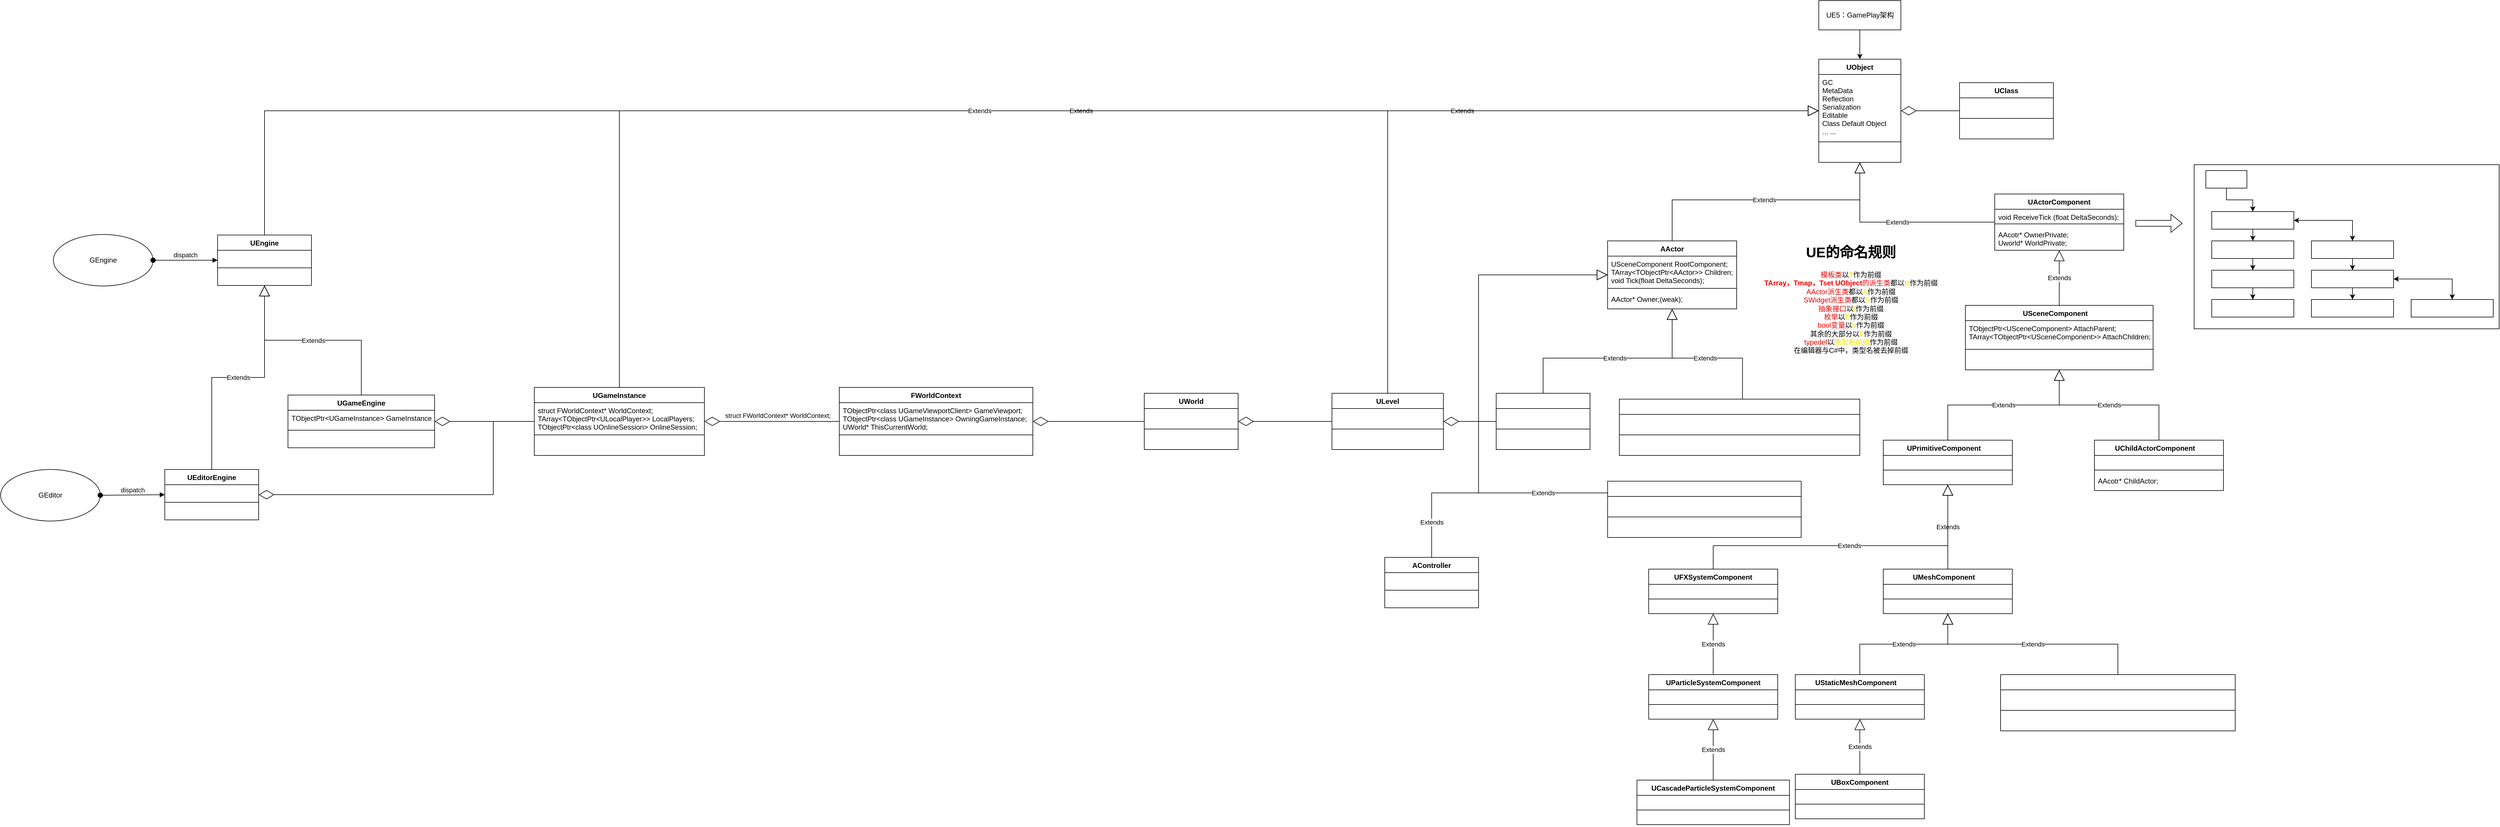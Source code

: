 <mxfile version="20.2.5" type="github">
  <diagram id="C5RBs43oDa-KdzZeNtuy" name="Page-1">
    <mxGraphModel dx="4323" dy="1216" grid="1" gridSize="10" guides="0" tooltips="1" connect="1" arrows="1" fold="1" page="1" pageScale="1" pageWidth="827" pageHeight="1169" math="0" shadow="0">
      <root>
        <mxCell id="WIyWlLk6GJQsqaUBKTNV-0" />
        <mxCell id="WIyWlLk6GJQsqaUBKTNV-1" parent="WIyWlLk6GJQsqaUBKTNV-0" />
        <mxCell id="JBzvTZdr12KHgHO6GsRZ-7" style="edgeStyle=orthogonalEdgeStyle;rounded=0;orthogonalLoop=1;jettySize=auto;html=1;entryX=0.5;entryY=0;entryDx=0;entryDy=0;" parent="WIyWlLk6GJQsqaUBKTNV-1" source="JBzvTZdr12KHgHO6GsRZ-0" target="JBzvTZdr12KHgHO6GsRZ-3" edge="1">
          <mxGeometry relative="1" as="geometry" />
        </mxCell>
        <mxCell id="JBzvTZdr12KHgHO6GsRZ-0" value="UE5：GamePlay架构" style="html=1;" parent="WIyWlLk6GJQsqaUBKTNV-1" vertex="1">
          <mxGeometry x="760" y="140" width="140" height="50" as="geometry" />
        </mxCell>
        <mxCell id="JBzvTZdr12KHgHO6GsRZ-3" value="UObject" style="swimlane;fontStyle=1;align=center;verticalAlign=top;childLayout=stackLayout;horizontal=1;startSize=26;horizontalStack=0;resizeParent=1;resizeParentMax=0;resizeLast=0;collapsible=1;marginBottom=0;" parent="WIyWlLk6GJQsqaUBKTNV-1" vertex="1">
          <mxGeometry x="760" y="240" width="140" height="176" as="geometry">
            <mxRectangle x="760" y="240" width="90" height="30" as="alternateBounds" />
          </mxGeometry>
        </mxCell>
        <mxCell id="JBzvTZdr12KHgHO6GsRZ-4" value="GC&#xa;MetaData&#xa;Reflection&#xa;Serialization&#xa;Editable&#xa;Class Default Object&#xa;... ..." style="text;strokeColor=none;fillColor=none;align=left;verticalAlign=top;spacingLeft=4;spacingRight=4;overflow=hidden;rotatable=0;points=[[0,0.5],[1,0.5]];portConstraint=eastwest;" parent="JBzvTZdr12KHgHO6GsRZ-3" vertex="1">
          <mxGeometry y="26" width="140" height="110" as="geometry" />
        </mxCell>
        <mxCell id="JBzvTZdr12KHgHO6GsRZ-5" value="" style="line;strokeWidth=1;fillColor=none;align=left;verticalAlign=middle;spacingTop=-1;spacingLeft=3;spacingRight=3;rotatable=0;labelPosition=right;points=[];portConstraint=eastwest;" parent="JBzvTZdr12KHgHO6GsRZ-3" vertex="1">
          <mxGeometry y="136" width="140" height="10" as="geometry" />
        </mxCell>
        <mxCell id="MUJ9W9dtiulzGYs3bQJl-16" value=" " style="text;strokeColor=none;fillColor=none;align=left;verticalAlign=top;spacingLeft=4;spacingRight=4;overflow=hidden;rotatable=0;points=[[0,0.5],[1,0.5]];portConstraint=eastwest;" parent="JBzvTZdr12KHgHO6GsRZ-3" vertex="1">
          <mxGeometry y="146" width="140" height="30" as="geometry" />
        </mxCell>
        <mxCell id="JBzvTZdr12KHgHO6GsRZ-8" value="" style="endArrow=diamondThin;endFill=0;endSize=24;html=1;rounded=0;entryX=1;entryY=0.5;entryDx=0;entryDy=0;exitX=0;exitY=0.5;exitDx=0;exitDy=0;edgeStyle=orthogonalEdgeStyle;" parent="WIyWlLk6GJQsqaUBKTNV-1" source="JBzvTZdr12KHgHO6GsRZ-9" target="JBzvTZdr12KHgHO6GsRZ-3" edge="1">
          <mxGeometry width="160" relative="1" as="geometry">
            <mxPoint x="1000" y="323" as="sourcePoint" />
            <mxPoint x="1110" y="310" as="targetPoint" />
          </mxGeometry>
        </mxCell>
        <mxCell id="JBzvTZdr12KHgHO6GsRZ-9" value="UClass" style="swimlane;fontStyle=1;align=center;verticalAlign=top;childLayout=stackLayout;horizontal=1;startSize=26;horizontalStack=0;resizeParent=1;resizeParentMax=0;resizeLast=0;collapsible=1;marginBottom=0;" parent="WIyWlLk6GJQsqaUBKTNV-1" vertex="1">
          <mxGeometry x="1000" y="280" width="160" height="96" as="geometry">
            <mxRectangle x="1000" y="284" width="80" height="30" as="alternateBounds" />
          </mxGeometry>
        </mxCell>
        <mxCell id="JBzvTZdr12KHgHO6GsRZ-10" value="  " style="text;strokeColor=none;fillColor=none;align=left;verticalAlign=top;spacingLeft=4;spacingRight=4;overflow=hidden;rotatable=0;points=[[0,0.5],[1,0.5]];portConstraint=eastwest;" parent="JBzvTZdr12KHgHO6GsRZ-9" vertex="1">
          <mxGeometry y="26" width="160" height="30" as="geometry" />
        </mxCell>
        <mxCell id="JBzvTZdr12KHgHO6GsRZ-11" value="" style="line;strokeWidth=1;fillColor=none;align=left;verticalAlign=middle;spacingTop=-1;spacingLeft=3;spacingRight=3;rotatable=0;labelPosition=right;points=[];portConstraint=eastwest;" parent="JBzvTZdr12KHgHO6GsRZ-9" vertex="1">
          <mxGeometry y="56" width="160" height="10" as="geometry" />
        </mxCell>
        <mxCell id="JBzvTZdr12KHgHO6GsRZ-12" value="  " style="text;strokeColor=none;fillColor=none;align=left;verticalAlign=top;spacingLeft=4;spacingRight=4;overflow=hidden;rotatable=0;points=[[0,0.5],[1,0.5]];portConstraint=eastwest;" parent="JBzvTZdr12KHgHO6GsRZ-9" vertex="1">
          <mxGeometry y="66" width="160" height="30" as="geometry" />
        </mxCell>
        <mxCell id="JBzvTZdr12KHgHO6GsRZ-13" value="AActor" style="swimlane;fontStyle=1;align=center;verticalAlign=top;childLayout=stackLayout;horizontal=1;startSize=26;horizontalStack=0;resizeParent=1;resizeParentMax=0;resizeLast=0;collapsible=1;marginBottom=0;" parent="WIyWlLk6GJQsqaUBKTNV-1" vertex="1">
          <mxGeometry x="400" y="550" width="220" height="116" as="geometry">
            <mxRectangle x="400" y="550" width="80" height="30" as="alternateBounds" />
          </mxGeometry>
        </mxCell>
        <mxCell id="JBzvTZdr12KHgHO6GsRZ-14" value="USceneComponent RootComponent;&#xa;TArray&lt;TObjectPtr&lt;AActor&gt;&gt; Children;&#xa;void Tick(float DeltaSeconds);" style="text;strokeColor=none;fillColor=none;align=left;verticalAlign=top;spacingLeft=4;spacingRight=4;overflow=hidden;rotatable=0;points=[[0,0.5],[1,0.5]];portConstraint=eastwest;" parent="JBzvTZdr12KHgHO6GsRZ-13" vertex="1">
          <mxGeometry y="26" width="220" height="50" as="geometry" />
        </mxCell>
        <mxCell id="JBzvTZdr12KHgHO6GsRZ-15" value="" style="line;strokeWidth=1;fillColor=none;align=left;verticalAlign=middle;spacingTop=-1;spacingLeft=3;spacingRight=3;rotatable=0;labelPosition=right;points=[];portConstraint=eastwest;" parent="JBzvTZdr12KHgHO6GsRZ-13" vertex="1">
          <mxGeometry y="76" width="220" height="10" as="geometry" />
        </mxCell>
        <mxCell id="JBzvTZdr12KHgHO6GsRZ-16" value="AActor* Owner;(weak);" style="text;strokeColor=none;fillColor=none;align=left;verticalAlign=top;spacingLeft=4;spacingRight=4;overflow=hidden;rotatable=0;points=[[0,0.5],[1,0.5]];portConstraint=eastwest;" parent="JBzvTZdr12KHgHO6GsRZ-13" vertex="1">
          <mxGeometry y="86" width="220" height="30" as="geometry" />
        </mxCell>
        <mxCell id="koClU784cWXa2UPkRBET-0" value="&lt;h1 style=&quot;&quot;&gt;UE的命名规则&lt;/h1&gt;&lt;div&gt;&lt;font color=&quot;#f00000&quot;&gt;模板类&lt;/font&gt;以&lt;font color=&quot;#f0e000&quot;&gt;T&lt;/font&gt;作为前缀&lt;/div&gt;&lt;div&gt;&lt;b&gt;&lt;font color=&quot;#f00000&quot;&gt;TArray，Tmap，Tset UObject&lt;/font&gt;&lt;/b&gt;&lt;font color=&quot;#f00000&quot;&gt;的派生类&lt;/font&gt;都以&lt;font color=&quot;#f0e000&quot;&gt;U&lt;/font&gt;作为前缀&lt;/div&gt;&lt;div&gt;&lt;font color=&quot;#f00000&quot;&gt;AActor派生类&lt;/font&gt;都以&lt;font color=&quot;#f0e000&quot;&gt;A&lt;/font&gt;作为前缀&lt;/div&gt;&lt;div&gt;&lt;font color=&quot;#f00000&quot;&gt;SWidget派生类&lt;/font&gt;都以&lt;font color=&quot;#f0e000&quot;&gt;S&lt;/font&gt;作为前缀&lt;/div&gt;&lt;div&gt;&lt;font color=&quot;#f00000&quot;&gt;抽象接口&lt;/font&gt;以&lt;font color=&quot;#f0e000&quot;&gt;I&lt;/font&gt;作为前缀&lt;/div&gt;&lt;div&gt;&lt;font color=&quot;#f00000&quot;&gt;枚举&lt;/font&gt;以&lt;font color=&quot;#f0e000&quot;&gt;E&lt;/font&gt;作为前缀&lt;/div&gt;&lt;div&gt;&lt;font color=&quot;#f00000&quot;&gt;bool变量&lt;/font&gt;以&lt;font color=&quot;#f0e000&quot;&gt;b&lt;/font&gt;作为前缀&lt;/div&gt;&lt;div&gt;其余的大部分以&lt;font color=&quot;#f0e000&quot;&gt;F&lt;/font&gt;作为前缀&lt;/div&gt;&lt;div&gt;&lt;font color=&quot;#f00000&quot;&gt;typedef&lt;/font&gt;以&lt;font color=&quot;#f0e000&quot;&gt;原型名前缀&lt;/font&gt;作为前缀&lt;/div&gt;&lt;div&gt;在编辑器与C#中，类型名被去掉前缀&lt;/div&gt;" style="text;html=1;strokeColor=none;fillColor=none;spacing=5;spacingTop=-20;whiteSpace=wrap;overflow=hidden;rounded=0;align=center;" parent="WIyWlLk6GJQsqaUBKTNV-1" vertex="1">
          <mxGeometry x="660" y="550" width="310" height="200" as="geometry" />
        </mxCell>
        <mxCell id="koClU784cWXa2UPkRBET-2" value="UActorComponent" style="swimlane;fontStyle=1;align=center;verticalAlign=top;childLayout=stackLayout;horizontal=1;startSize=26;horizontalStack=0;resizeParent=1;resizeParentMax=0;resizeLast=0;collapsible=1;marginBottom=0;" parent="WIyWlLk6GJQsqaUBKTNV-1" vertex="1">
          <mxGeometry x="1060" y="470" width="220" height="96" as="geometry">
            <mxRectangle x="1060" y="572" width="150" height="30" as="alternateBounds" />
          </mxGeometry>
        </mxCell>
        <mxCell id="koClU784cWXa2UPkRBET-3" value="void ReceiveTick (float DeltaSeconds);" style="text;strokeColor=none;fillColor=none;align=left;verticalAlign=top;spacingLeft=4;spacingRight=4;overflow=hidden;rotatable=0;points=[[0,0.5],[1,0.5]];portConstraint=eastwest;" parent="koClU784cWXa2UPkRBET-2" vertex="1">
          <mxGeometry y="26" width="220" height="20" as="geometry" />
        </mxCell>
        <mxCell id="koClU784cWXa2UPkRBET-4" value="" style="line;strokeWidth=1;fillColor=none;align=left;verticalAlign=middle;spacingTop=-1;spacingLeft=3;spacingRight=3;rotatable=0;labelPosition=right;points=[];portConstraint=eastwest;" parent="koClU784cWXa2UPkRBET-2" vertex="1">
          <mxGeometry y="46" width="220" height="10" as="geometry" />
        </mxCell>
        <mxCell id="koClU784cWXa2UPkRBET-5" value="AAcotr* OwnerPrivate;&#xa;Uworld* WorldPrivate;" style="text;strokeColor=none;fillColor=none;align=left;verticalAlign=top;spacingLeft=4;spacingRight=4;overflow=hidden;rotatable=0;points=[[0,0.5],[1,0.5]];portConstraint=eastwest;" parent="koClU784cWXa2UPkRBET-2" vertex="1">
          <mxGeometry y="56" width="220" height="40" as="geometry" />
        </mxCell>
        <mxCell id="koClU784cWXa2UPkRBET-9" value="USceneComponent    " style="swimlane;fontStyle=1;align=center;verticalAlign=top;childLayout=stackLayout;horizontal=1;startSize=26;horizontalStack=0;resizeParent=1;resizeParentMax=0;resizeLast=0;collapsible=1;marginBottom=0;" parent="WIyWlLk6GJQsqaUBKTNV-1" vertex="1">
          <mxGeometry x="1010" y="660" width="320" height="110" as="geometry" />
        </mxCell>
        <mxCell id="koClU784cWXa2UPkRBET-10" value="TObjectPtr&lt;USceneComponent&gt; AttachParent;&#xa;TArray&lt;TObjectPtr&lt;USceneComponent&gt;&gt; AttachChildren;" style="text;strokeColor=none;fillColor=none;align=left;verticalAlign=top;spacingLeft=4;spacingRight=4;overflow=hidden;rotatable=0;points=[[0,0.5],[1,0.5]];portConstraint=eastwest;" parent="koClU784cWXa2UPkRBET-9" vertex="1">
          <mxGeometry y="26" width="320" height="44" as="geometry" />
        </mxCell>
        <mxCell id="koClU784cWXa2UPkRBET-11" value="" style="line;strokeWidth=1;fillColor=none;align=left;verticalAlign=middle;spacingTop=-1;spacingLeft=3;spacingRight=3;rotatable=0;labelPosition=right;points=[];portConstraint=eastwest;" parent="koClU784cWXa2UPkRBET-9" vertex="1">
          <mxGeometry y="70" width="320" height="10" as="geometry" />
        </mxCell>
        <mxCell id="MUJ9W9dtiulzGYs3bQJl-30" value=" " style="text;strokeColor=none;fillColor=none;align=left;verticalAlign=top;spacingLeft=4;spacingRight=4;overflow=hidden;rotatable=0;points=[[0,0.5],[1,0.5]];portConstraint=eastwest;" parent="koClU784cWXa2UPkRBET-9" vertex="1">
          <mxGeometry y="80" width="320" height="30" as="geometry" />
        </mxCell>
        <mxCell id="koClU784cWXa2UPkRBET-14" value="UPrimitiveComponent    " style="swimlane;fontStyle=1;align=center;verticalAlign=top;childLayout=stackLayout;horizontal=1;startSize=26;horizontalStack=0;resizeParent=1;resizeParentMax=0;resizeLast=0;collapsible=1;marginBottom=0;" parent="WIyWlLk6GJQsqaUBKTNV-1" vertex="1">
          <mxGeometry x="870" y="890" width="220" height="76" as="geometry">
            <mxRectangle x="870" y="890" width="180" height="30" as="alternateBounds" />
          </mxGeometry>
        </mxCell>
        <mxCell id="koClU784cWXa2UPkRBET-15" value=" " style="text;strokeColor=none;fillColor=none;align=left;verticalAlign=top;spacingLeft=4;spacingRight=4;overflow=hidden;rotatable=0;points=[[0,0.5],[1,0.5]];portConstraint=eastwest;" parent="koClU784cWXa2UPkRBET-14" vertex="1">
          <mxGeometry y="26" width="220" height="20" as="geometry" />
        </mxCell>
        <mxCell id="koClU784cWXa2UPkRBET-16" value="" style="line;strokeWidth=1;fillColor=none;align=left;verticalAlign=middle;spacingTop=-1;spacingLeft=3;spacingRight=3;rotatable=0;labelPosition=right;points=[];portConstraint=eastwest;" parent="koClU784cWXa2UPkRBET-14" vertex="1">
          <mxGeometry y="46" width="220" height="10" as="geometry" />
        </mxCell>
        <mxCell id="koClU784cWXa2UPkRBET-17" value=" " style="text;strokeColor=none;fillColor=none;align=left;verticalAlign=top;spacingLeft=4;spacingRight=4;overflow=hidden;rotatable=0;points=[[0,0.5],[1,0.5]];portConstraint=eastwest;" parent="koClU784cWXa2UPkRBET-14" vertex="1">
          <mxGeometry y="56" width="220" height="20" as="geometry" />
        </mxCell>
        <mxCell id="koClU784cWXa2UPkRBET-19" value="UChildActorComponent    " style="swimlane;fontStyle=1;align=center;verticalAlign=top;childLayout=stackLayout;horizontal=1;startSize=26;horizontalStack=0;resizeParent=1;resizeParentMax=0;resizeLast=0;collapsible=1;marginBottom=0;" parent="WIyWlLk6GJQsqaUBKTNV-1" vertex="1">
          <mxGeometry x="1230" y="890" width="220" height="86" as="geometry" />
        </mxCell>
        <mxCell id="koClU784cWXa2UPkRBET-20" value=" " style="text;strokeColor=none;fillColor=none;align=left;verticalAlign=top;spacingLeft=4;spacingRight=4;overflow=hidden;rotatable=0;points=[[0,0.5],[1,0.5]];portConstraint=eastwest;" parent="koClU784cWXa2UPkRBET-19" vertex="1">
          <mxGeometry y="26" width="220" height="20" as="geometry" />
        </mxCell>
        <mxCell id="koClU784cWXa2UPkRBET-21" value="" style="line;strokeWidth=1;fillColor=none;align=left;verticalAlign=middle;spacingTop=-1;spacingLeft=3;spacingRight=3;rotatable=0;labelPosition=right;points=[];portConstraint=eastwest;" parent="koClU784cWXa2UPkRBET-19" vertex="1">
          <mxGeometry y="46" width="220" height="10" as="geometry" />
        </mxCell>
        <mxCell id="koClU784cWXa2UPkRBET-22" value="AAcotr* ChildActor;" style="text;strokeColor=none;fillColor=none;align=left;verticalAlign=top;spacingLeft=4;spacingRight=4;overflow=hidden;rotatable=0;points=[[0,0.5],[1,0.5]];portConstraint=eastwest;" parent="koClU784cWXa2UPkRBET-19" vertex="1">
          <mxGeometry y="56" width="220" height="30" as="geometry" />
        </mxCell>
        <mxCell id="koClU784cWXa2UPkRBET-24" value="UMeshComponent    " style="swimlane;fontStyle=1;align=center;verticalAlign=top;childLayout=stackLayout;horizontal=1;startSize=26;horizontalStack=0;resizeParent=1;resizeParentMax=0;resizeLast=0;collapsible=1;marginBottom=0;" parent="WIyWlLk6GJQsqaUBKTNV-1" vertex="1">
          <mxGeometry x="870" y="1110" width="220" height="76" as="geometry" />
        </mxCell>
        <mxCell id="koClU784cWXa2UPkRBET-25" value=" " style="text;strokeColor=none;fillColor=none;align=left;verticalAlign=top;spacingLeft=4;spacingRight=4;overflow=hidden;rotatable=0;points=[[0,0.5],[1,0.5]];portConstraint=eastwest;" parent="koClU784cWXa2UPkRBET-24" vertex="1">
          <mxGeometry y="26" width="220" height="20" as="geometry" />
        </mxCell>
        <mxCell id="koClU784cWXa2UPkRBET-26" value="" style="line;strokeWidth=1;fillColor=none;align=left;verticalAlign=middle;spacingTop=-1;spacingLeft=3;spacingRight=3;rotatable=0;labelPosition=right;points=[];portConstraint=eastwest;" parent="koClU784cWXa2UPkRBET-24" vertex="1">
          <mxGeometry y="46" width="220" height="10" as="geometry" />
        </mxCell>
        <mxCell id="koClU784cWXa2UPkRBET-27" value=" " style="text;strokeColor=none;fillColor=none;align=left;verticalAlign=top;spacingLeft=4;spacingRight=4;overflow=hidden;rotatable=0;points=[[0,0.5],[1,0.5]];portConstraint=eastwest;" parent="koClU784cWXa2UPkRBET-24" vertex="1">
          <mxGeometry y="56" width="220" height="20" as="geometry" />
        </mxCell>
        <mxCell id="koClU784cWXa2UPkRBET-29" value="UStaticMeshComponent    " style="swimlane;fontStyle=1;align=center;verticalAlign=top;childLayout=stackLayout;horizontal=1;startSize=26;horizontalStack=0;resizeParent=1;resizeParentMax=0;resizeLast=0;collapsible=1;marginBottom=0;" parent="WIyWlLk6GJQsqaUBKTNV-1" vertex="1">
          <mxGeometry x="720" y="1290" width="220" height="76" as="geometry" />
        </mxCell>
        <mxCell id="koClU784cWXa2UPkRBET-30" value=" " style="text;strokeColor=none;fillColor=none;align=left;verticalAlign=top;spacingLeft=4;spacingRight=4;overflow=hidden;rotatable=0;points=[[0,0.5],[1,0.5]];portConstraint=eastwest;" parent="koClU784cWXa2UPkRBET-29" vertex="1">
          <mxGeometry y="26" width="220" height="20" as="geometry" />
        </mxCell>
        <mxCell id="koClU784cWXa2UPkRBET-31" value="" style="line;strokeWidth=1;fillColor=none;align=left;verticalAlign=middle;spacingTop=-1;spacingLeft=3;spacingRight=3;rotatable=0;labelPosition=right;points=[];portConstraint=eastwest;" parent="koClU784cWXa2UPkRBET-29" vertex="1">
          <mxGeometry y="46" width="220" height="10" as="geometry" />
        </mxCell>
        <mxCell id="koClU784cWXa2UPkRBET-32" value=" " style="text;strokeColor=none;fillColor=none;align=left;verticalAlign=top;spacingLeft=4;spacingRight=4;overflow=hidden;rotatable=0;points=[[0,0.5],[1,0.5]];portConstraint=eastwest;" parent="koClU784cWXa2UPkRBET-29" vertex="1">
          <mxGeometry y="56" width="220" height="20" as="geometry" />
        </mxCell>
        <mxCell id="koClU784cWXa2UPkRBET-40" value="USkinnedMeshComponent" style="swimlane;fontStyle=1;align=center;verticalAlign=top;childLayout=stackLayout;horizontal=1;startSize=26;horizontalStack=0;resizeParent=1;resizeParentMax=0;resizeLast=0;collapsible=1;marginBottom=0;fontColor=#FFFFFF;" parent="WIyWlLk6GJQsqaUBKTNV-1" vertex="1">
          <mxGeometry x="1070" y="1290" width="400" height="96" as="geometry" />
        </mxCell>
        <mxCell id="koClU784cWXa2UPkRBET-41" value="TWeakObjectPtr&lt;USkinnedMeshComponent&gt; MasterPoseComponent;&#xa;void FAnimationRecorderManager::Tick(float DeltaTime);&#xa;" style="text;strokeColor=none;fillColor=none;align=left;verticalAlign=top;spacingLeft=4;spacingRight=4;overflow=hidden;rotatable=0;points=[[0,0.5],[1,0.5]];portConstraint=eastwest;fontColor=#FFFFFF;" parent="koClU784cWXa2UPkRBET-40" vertex="1">
          <mxGeometry y="26" width="400" height="30" as="geometry" />
        </mxCell>
        <mxCell id="koClU784cWXa2UPkRBET-42" value="" style="line;strokeWidth=1;fillColor=none;align=left;verticalAlign=middle;spacingTop=-1;spacingLeft=3;spacingRight=3;rotatable=0;labelPosition=right;points=[];portConstraint=eastwest;fontColor=#F0E000;" parent="koClU784cWXa2UPkRBET-40" vertex="1">
          <mxGeometry y="56" width="400" height="10" as="geometry" />
        </mxCell>
        <mxCell id="koClU784cWXa2UPkRBET-43" value=" " style="text;strokeColor=none;fillColor=none;align=left;verticalAlign=top;spacingLeft=4;spacingRight=4;overflow=hidden;rotatable=0;points=[[0,0.5],[1,0.5]];portConstraint=eastwest;fontColor=#FFFFFF;" parent="koClU784cWXa2UPkRBET-40" vertex="1">
          <mxGeometry y="66" width="400" height="30" as="geometry" />
        </mxCell>
        <mxCell id="koClU784cWXa2UPkRBET-45" value="epic" style="whiteSpace=wrap;html=1;fontColor=#FFFFFF;container=1;" parent="WIyWlLk6GJQsqaUBKTNV-1" vertex="1">
          <mxGeometry x="1400" y="420" width="520" height="280" as="geometry" />
        </mxCell>
        <mxCell id="koClU784cWXa2UPkRBET-46" value="Actor" style="rounded=0;whiteSpace=wrap;html=1;fontColor=#FFFFFF;" parent="koClU784cWXa2UPkRBET-45" vertex="1">
          <mxGeometry x="20" y="10" width="70" height="30" as="geometry" />
        </mxCell>
        <mxCell id="koClU784cWXa2UPkRBET-48" value="（Scene Component）&lt;br&gt;Root Component" style="whiteSpace=wrap;html=1;fontColor=#FFFFFF;rounded=0;" parent="koClU784cWXa2UPkRBET-45" vertex="1">
          <mxGeometry x="30" y="80" width="140" height="30" as="geometry" />
        </mxCell>
        <mxCell id="koClU784cWXa2UPkRBET-49" value="" style="edgeStyle=orthogonalEdgeStyle;rounded=0;orthogonalLoop=1;jettySize=auto;html=1;fontColor=#FFFFFF;" parent="koClU784cWXa2UPkRBET-45" source="koClU784cWXa2UPkRBET-46" target="koClU784cWXa2UPkRBET-48" edge="1">
          <mxGeometry relative="1" as="geometry" />
        </mxCell>
        <mxCell id="koClU784cWXa2UPkRBET-50" value="Actor Component" style="whiteSpace=wrap;html=1;fontColor=#FFFFFF;rounded=0;" parent="koClU784cWXa2UPkRBET-45" vertex="1">
          <mxGeometry x="30" y="130" width="140" height="30" as="geometry" />
        </mxCell>
        <mxCell id="koClU784cWXa2UPkRBET-51" value="" style="edgeStyle=orthogonalEdgeStyle;rounded=0;orthogonalLoop=1;jettySize=auto;html=1;fontColor=#FFFFFF;" parent="koClU784cWXa2UPkRBET-45" source="koClU784cWXa2UPkRBET-48" target="koClU784cWXa2UPkRBET-50" edge="1">
          <mxGeometry relative="1" as="geometry" />
        </mxCell>
        <mxCell id="koClU784cWXa2UPkRBET-52" value="Actor Component" style="whiteSpace=wrap;html=1;fontColor=#FFFFFF;rounded=0;" parent="koClU784cWXa2UPkRBET-45" vertex="1">
          <mxGeometry x="30" y="180" width="140" height="30" as="geometry" />
        </mxCell>
        <mxCell id="koClU784cWXa2UPkRBET-53" value="" style="edgeStyle=orthogonalEdgeStyle;rounded=0;orthogonalLoop=1;jettySize=auto;html=1;fontColor=#FFFFFF;" parent="koClU784cWXa2UPkRBET-45" source="koClU784cWXa2UPkRBET-50" target="koClU784cWXa2UPkRBET-52" edge="1">
          <mxGeometry relative="1" as="geometry" />
        </mxCell>
        <mxCell id="koClU784cWXa2UPkRBET-54" value="... ..." style="whiteSpace=wrap;html=1;fontColor=#FFFFFF;rounded=0;" parent="koClU784cWXa2UPkRBET-45" vertex="1">
          <mxGeometry x="30" y="230" width="140" height="30" as="geometry" />
        </mxCell>
        <mxCell id="koClU784cWXa2UPkRBET-55" value="" style="edgeStyle=orthogonalEdgeStyle;rounded=0;orthogonalLoop=1;jettySize=auto;html=1;fontColor=#FFFFFF;" parent="koClU784cWXa2UPkRBET-45" source="koClU784cWXa2UPkRBET-52" target="koClU784cWXa2UPkRBET-54" edge="1">
          <mxGeometry relative="1" as="geometry" />
        </mxCell>
        <mxCell id="koClU784cWXa2UPkRBET-63" style="edgeStyle=orthogonalEdgeStyle;rounded=0;orthogonalLoop=1;jettySize=auto;html=1;exitX=0.5;exitY=0;exitDx=0;exitDy=0;entryX=1;entryY=0.5;entryDx=0;entryDy=0;fontColor=#FFFFFF;" parent="koClU784cWXa2UPkRBET-45" source="koClU784cWXa2UPkRBET-57" target="koClU784cWXa2UPkRBET-48" edge="1">
          <mxGeometry relative="1" as="geometry" />
        </mxCell>
        <mxCell id="koClU784cWXa2UPkRBET-57" value="Scene Component" style="whiteSpace=wrap;html=1;fontColor=#FFFFFF;rounded=0;" parent="koClU784cWXa2UPkRBET-45" vertex="1">
          <mxGeometry x="200" y="130" width="140" height="30" as="geometry" />
        </mxCell>
        <mxCell id="koClU784cWXa2UPkRBET-58" value="" style="edgeStyle=orthogonalEdgeStyle;rounded=0;orthogonalLoop=1;jettySize=auto;html=1;fontColor=#FFFFFF;" parent="koClU784cWXa2UPkRBET-45" source="koClU784cWXa2UPkRBET-48" target="koClU784cWXa2UPkRBET-57" edge="1">
          <mxGeometry relative="1" as="geometry" />
        </mxCell>
        <mxCell id="koClU784cWXa2UPkRBET-59" value="Scene Component" style="whiteSpace=wrap;html=1;fontColor=#FFFFFF;rounded=0;" parent="koClU784cWXa2UPkRBET-45" vertex="1">
          <mxGeometry x="200" y="180" width="140" height="30" as="geometry" />
        </mxCell>
        <mxCell id="koClU784cWXa2UPkRBET-60" value="" style="edgeStyle=orthogonalEdgeStyle;rounded=0;orthogonalLoop=1;jettySize=auto;html=1;fontColor=#FFFFFF;" parent="koClU784cWXa2UPkRBET-45" source="koClU784cWXa2UPkRBET-57" target="koClU784cWXa2UPkRBET-59" edge="1">
          <mxGeometry relative="1" as="geometry" />
        </mxCell>
        <mxCell id="koClU784cWXa2UPkRBET-61" value="Scene Component" style="whiteSpace=wrap;html=1;fontColor=#FFFFFF;rounded=0;" parent="koClU784cWXa2UPkRBET-45" vertex="1">
          <mxGeometry x="200" y="230" width="140" height="30" as="geometry" />
        </mxCell>
        <mxCell id="koClU784cWXa2UPkRBET-62" value="" style="edgeStyle=orthogonalEdgeStyle;rounded=0;orthogonalLoop=1;jettySize=auto;html=1;fontColor=#FFFFFF;" parent="koClU784cWXa2UPkRBET-45" source="koClU784cWXa2UPkRBET-59" target="koClU784cWXa2UPkRBET-61" edge="1">
          <mxGeometry relative="1" as="geometry" />
        </mxCell>
        <mxCell id="koClU784cWXa2UPkRBET-66" style="edgeStyle=orthogonalEdgeStyle;rounded=0;orthogonalLoop=1;jettySize=auto;html=1;exitX=0.5;exitY=0;exitDx=0;exitDy=0;entryX=1;entryY=0.5;entryDx=0;entryDy=0;fontColor=#FFFFFF;" parent="koClU784cWXa2UPkRBET-45" source="koClU784cWXa2UPkRBET-64" target="koClU784cWXa2UPkRBET-59" edge="1">
          <mxGeometry relative="1" as="geometry" />
        </mxCell>
        <mxCell id="koClU784cWXa2UPkRBET-64" value="Scene Component" style="whiteSpace=wrap;html=1;fontColor=#FFFFFF;rounded=0;" parent="koClU784cWXa2UPkRBET-45" vertex="1">
          <mxGeometry x="370" y="230" width="140" height="30" as="geometry" />
        </mxCell>
        <mxCell id="koClU784cWXa2UPkRBET-65" value="" style="edgeStyle=orthogonalEdgeStyle;rounded=0;orthogonalLoop=1;jettySize=auto;html=1;fontColor=#FFFFFF;" parent="koClU784cWXa2UPkRBET-45" source="koClU784cWXa2UPkRBET-59" target="koClU784cWXa2UPkRBET-64" edge="1">
          <mxGeometry relative="1" as="geometry" />
        </mxCell>
        <mxCell id="koClU784cWXa2UPkRBET-67" value="" style="shape=flexArrow;endArrow=classic;html=1;rounded=0;fontColor=#FFFFFF;" parent="WIyWlLk6GJQsqaUBKTNV-1" edge="1">
          <mxGeometry width="50" height="50" relative="1" as="geometry">
            <mxPoint x="1300" y="520" as="sourcePoint" />
            <mxPoint x="1380" y="520" as="targetPoint" />
          </mxGeometry>
        </mxCell>
        <mxCell id="koClU784cWXa2UPkRBET-68" value="UParticleSystemComponent" style="swimlane;fontStyle=1;align=center;verticalAlign=top;childLayout=stackLayout;horizontal=1;startSize=26;horizontalStack=0;resizeParent=1;resizeParentMax=0;resizeLast=0;collapsible=1;marginBottom=0;" parent="WIyWlLk6GJQsqaUBKTNV-1" vertex="1">
          <mxGeometry x="470" y="1290" width="220" height="76" as="geometry">
            <mxRectangle x="470" y="1290" width="200" height="30" as="alternateBounds" />
          </mxGeometry>
        </mxCell>
        <mxCell id="koClU784cWXa2UPkRBET-69" value=" " style="text;strokeColor=none;fillColor=none;align=left;verticalAlign=top;spacingLeft=4;spacingRight=4;overflow=hidden;rotatable=0;points=[[0,0.5],[1,0.5]];portConstraint=eastwest;" parent="koClU784cWXa2UPkRBET-68" vertex="1">
          <mxGeometry y="26" width="220" height="20" as="geometry" />
        </mxCell>
        <mxCell id="koClU784cWXa2UPkRBET-70" value="" style="line;strokeWidth=1;fillColor=none;align=left;verticalAlign=middle;spacingTop=-1;spacingLeft=3;spacingRight=3;rotatable=0;labelPosition=right;points=[];portConstraint=eastwest;" parent="koClU784cWXa2UPkRBET-68" vertex="1">
          <mxGeometry y="46" width="220" height="10" as="geometry" />
        </mxCell>
        <mxCell id="koClU784cWXa2UPkRBET-71" value=" " style="text;strokeColor=none;fillColor=none;align=left;verticalAlign=top;spacingLeft=4;spacingRight=4;overflow=hidden;rotatable=0;points=[[0,0.5],[1,0.5]];portConstraint=eastwest;" parent="koClU784cWXa2UPkRBET-68" vertex="1">
          <mxGeometry y="56" width="220" height="20" as="geometry" />
        </mxCell>
        <mxCell id="koClU784cWXa2UPkRBET-73" value="UBoxComponent" style="swimlane;fontStyle=1;align=center;verticalAlign=top;childLayout=stackLayout;horizontal=1;startSize=26;horizontalStack=0;resizeParent=1;resizeParentMax=0;resizeLast=0;collapsible=1;marginBottom=0;" parent="WIyWlLk6GJQsqaUBKTNV-1" vertex="1">
          <mxGeometry x="720" y="1460" width="220" height="76" as="geometry" />
        </mxCell>
        <mxCell id="koClU784cWXa2UPkRBET-74" value=" " style="text;strokeColor=none;fillColor=none;align=left;verticalAlign=top;spacingLeft=4;spacingRight=4;overflow=hidden;rotatable=0;points=[[0,0.5],[1,0.5]];portConstraint=eastwest;" parent="koClU784cWXa2UPkRBET-73" vertex="1">
          <mxGeometry y="26" width="220" height="20" as="geometry" />
        </mxCell>
        <mxCell id="koClU784cWXa2UPkRBET-75" value="" style="line;strokeWidth=1;fillColor=none;align=left;verticalAlign=middle;spacingTop=-1;spacingLeft=3;spacingRight=3;rotatable=0;labelPosition=right;points=[];portConstraint=eastwest;" parent="koClU784cWXa2UPkRBET-73" vertex="1">
          <mxGeometry y="46" width="220" height="10" as="geometry" />
        </mxCell>
        <mxCell id="koClU784cWXa2UPkRBET-76" value=" " style="text;strokeColor=none;fillColor=none;align=left;verticalAlign=top;spacingLeft=4;spacingRight=4;overflow=hidden;rotatable=0;points=[[0,0.5],[1,0.5]];portConstraint=eastwest;" parent="koClU784cWXa2UPkRBET-73" vertex="1">
          <mxGeometry y="56" width="220" height="20" as="geometry" />
        </mxCell>
        <mxCell id="koClU784cWXa2UPkRBET-78" value="ULevel" style="swimlane;fontStyle=1;align=center;verticalAlign=top;childLayout=stackLayout;horizontal=1;startSize=26;horizontalStack=0;resizeParent=1;resizeParentMax=0;resizeLast=0;collapsible=1;marginBottom=0;" parent="WIyWlLk6GJQsqaUBKTNV-1" vertex="1">
          <mxGeometry x="-70" y="810" width="190" height="96" as="geometry">
            <mxRectangle x="-220" y="761" width="80" height="30" as="alternateBounds" />
          </mxGeometry>
        </mxCell>
        <mxCell id="koClU784cWXa2UPkRBET-79" value=" " style="text;strokeColor=none;fillColor=none;align=left;verticalAlign=top;spacingLeft=4;spacingRight=4;overflow=hidden;rotatable=0;points=[[0,0.5],[1,0.5]];portConstraint=eastwest;" parent="koClU784cWXa2UPkRBET-78" vertex="1">
          <mxGeometry y="26" width="190" height="30" as="geometry" />
        </mxCell>
        <mxCell id="koClU784cWXa2UPkRBET-80" value="" style="line;strokeWidth=1;fillColor=none;align=left;verticalAlign=middle;spacingTop=-1;spacingLeft=3;spacingRight=3;rotatable=0;labelPosition=right;points=[];portConstraint=eastwest;" parent="koClU784cWXa2UPkRBET-78" vertex="1">
          <mxGeometry y="56" width="190" height="10" as="geometry" />
        </mxCell>
        <mxCell id="koClU784cWXa2UPkRBET-81" value=" " style="text;strokeColor=none;fillColor=none;align=left;verticalAlign=top;spacingLeft=4;spacingRight=4;overflow=hidden;rotatable=0;points=[[0,0.5],[1,0.5]];portConstraint=eastwest;" parent="koClU784cWXa2UPkRBET-78" vertex="1">
          <mxGeometry y="66" width="190" height="30" as="geometry" />
        </mxCell>
        <mxCell id="koClU784cWXa2UPkRBET-83" value="" style="endArrow=diamondThin;endFill=0;endSize=24;html=1;rounded=0;fontColor=#FFFFFF;entryX=1;entryY=0.5;entryDx=0;entryDy=0;exitX=0;exitY=0.5;exitDx=0;exitDy=0;edgeStyle=orthogonalEdgeStyle;" parent="WIyWlLk6GJQsqaUBKTNV-1" source="koClU784cWXa2UPkRBET-84" target="koClU784cWXa2UPkRBET-78" edge="1">
          <mxGeometry width="160" relative="1" as="geometry">
            <mxPoint x="-60" y="828" as="sourcePoint" />
            <mxPoint x="80" y="810" as="targetPoint" />
          </mxGeometry>
        </mxCell>
        <mxCell id="koClU784cWXa2UPkRBET-84" value="ALevelScriptActor" style="swimlane;fontStyle=1;align=center;verticalAlign=top;childLayout=stackLayout;horizontal=1;startSize=26;horizontalStack=0;resizeParent=1;resizeParentMax=0;resizeLast=0;collapsible=1;marginBottom=0;fontColor=#FFFFFF;" parent="WIyWlLk6GJQsqaUBKTNV-1" vertex="1">
          <mxGeometry x="210" y="810" width="160" height="96" as="geometry">
            <mxRectangle x="100" y="779" width="150" height="30" as="alternateBounds" />
          </mxGeometry>
        </mxCell>
        <mxCell id="MUJ9W9dtiulzGYs3bQJl-24" value=" " style="text;strokeColor=none;fillColor=none;align=left;verticalAlign=top;spacingLeft=4;spacingRight=4;overflow=hidden;rotatable=0;points=[[0,0.5],[1,0.5]];portConstraint=eastwest;" parent="koClU784cWXa2UPkRBET-84" vertex="1">
          <mxGeometry y="26" width="160" height="30" as="geometry" />
        </mxCell>
        <mxCell id="koClU784cWXa2UPkRBET-86" value="" style="line;strokeWidth=1;fillColor=none;align=left;verticalAlign=middle;spacingTop=-1;spacingLeft=3;spacingRight=3;rotatable=0;labelPosition=right;points=[];portConstraint=eastwest;fontColor=#FFFFFF;" parent="koClU784cWXa2UPkRBET-84" vertex="1">
          <mxGeometry y="56" width="160" height="10" as="geometry" />
        </mxCell>
        <mxCell id="koClU784cWXa2UPkRBET-87" value="unit32 bInputEnabled:1;" style="text;strokeColor=none;fillColor=none;align=left;verticalAlign=top;spacingLeft=4;spacingRight=4;overflow=hidden;rotatable=0;points=[[0,0.5],[1,0.5]];portConstraint=eastwest;fontColor=#FFFFFF;" parent="koClU784cWXa2UPkRBET-84" vertex="1">
          <mxGeometry y="66" width="160" height="30" as="geometry" />
        </mxCell>
        <mxCell id="koClU784cWXa2UPkRBET-90" value="AInfo" style="swimlane;fontStyle=1;align=center;verticalAlign=top;childLayout=stackLayout;horizontal=1;startSize=26;horizontalStack=0;resizeParent=1;resizeParentMax=0;resizeLast=0;collapsible=1;marginBottom=0;fontColor=#FFFFFF;" parent="WIyWlLk6GJQsqaUBKTNV-1" vertex="1">
          <mxGeometry x="420" y="820" width="410" height="96" as="geometry" />
        </mxCell>
        <mxCell id="MUJ9W9dtiulzGYs3bQJl-46" value=" " style="text;strokeColor=none;fillColor=none;align=left;verticalAlign=top;spacingLeft=4;spacingRight=4;overflow=hidden;rotatable=0;points=[[0,0.5],[1,0.5]];portConstraint=eastwest;" parent="koClU784cWXa2UPkRBET-90" vertex="1">
          <mxGeometry y="26" width="410" height="30" as="geometry" />
        </mxCell>
        <mxCell id="koClU784cWXa2UPkRBET-92" value="" style="line;strokeWidth=1;fillColor=none;align=left;verticalAlign=middle;spacingTop=-1;spacingLeft=3;spacingRight=3;rotatable=0;labelPosition=right;points=[];portConstraint=eastwest;fontColor=#FFFFFF;" parent="koClU784cWXa2UPkRBET-90" vertex="1">
          <mxGeometry y="56" width="410" height="10" as="geometry" />
        </mxCell>
        <mxCell id="koClU784cWXa2UPkRBET-93" value="ENGINE_API class UBillboardComponent* GetSpriteComponent() const;" style="text;strokeColor=none;fillColor=none;align=left;verticalAlign=top;spacingLeft=4;spacingRight=4;overflow=hidden;rotatable=0;points=[[0,0.5],[1,0.5]];portConstraint=eastwest;fontColor=#FFFFFF;" parent="koClU784cWXa2UPkRBET-90" vertex="1">
          <mxGeometry y="66" width="410" height="30" as="geometry" />
        </mxCell>
        <mxCell id="koClU784cWXa2UPkRBET-101" value="AWorldSettings" style="swimlane;fontStyle=1;align=center;verticalAlign=top;childLayout=stackLayout;horizontal=1;startSize=26;horizontalStack=0;resizeParent=1;resizeParentMax=0;resizeLast=0;collapsible=1;marginBottom=0;fontColor=#FFFFFF;" parent="WIyWlLk6GJQsqaUBKTNV-1" vertex="1">
          <mxGeometry x="400" y="960" width="330" height="96" as="geometry">
            <mxRectangle x="280" y="910" width="130" height="30" as="alternateBounds" />
          </mxGeometry>
        </mxCell>
        <mxCell id="koClU784cWXa2UPkRBET-102" value="TSubclassOf&lt;class AGameModeBase&gt; DefaultGameMode;" style="text;strokeColor=none;fillColor=none;align=left;verticalAlign=top;spacingLeft=4;spacingRight=4;overflow=hidden;rotatable=0;points=[[0,0.5],[1,0.5]];portConstraint=eastwest;fontColor=#FFFFFF;" parent="koClU784cWXa2UPkRBET-101" vertex="1">
          <mxGeometry y="26" width="330" height="30" as="geometry" />
        </mxCell>
        <mxCell id="koClU784cWXa2UPkRBET-103" value="" style="line;strokeWidth=1;fillColor=none;align=left;verticalAlign=middle;spacingTop=-1;spacingLeft=3;spacingRight=3;rotatable=0;labelPosition=right;points=[];portConstraint=eastwest;fontColor=#FFFFFF;" parent="koClU784cWXa2UPkRBET-101" vertex="1">
          <mxGeometry y="56" width="330" height="10" as="geometry" />
        </mxCell>
        <mxCell id="koClU784cWXa2UPkRBET-104" value="other settings" style="text;strokeColor=none;fillColor=none;align=left;verticalAlign=top;spacingLeft=4;spacingRight=4;overflow=hidden;rotatable=0;points=[[0,0.5],[1,0.5]];portConstraint=eastwest;fontColor=#FFFFFF;" parent="koClU784cWXa2UPkRBET-101" vertex="1">
          <mxGeometry y="66" width="330" height="30" as="geometry" />
        </mxCell>
        <mxCell id="MUJ9W9dtiulzGYs3bQJl-1" value="" style="endArrow=diamondThin;endFill=0;endSize=24;html=1;rounded=0;exitX=0;exitY=0.5;exitDx=0;exitDy=0;entryX=1;entryY=0.5;entryDx=0;entryDy=0;edgeStyle=orthogonalEdgeStyle;" parent="WIyWlLk6GJQsqaUBKTNV-1" source="koClU784cWXa2UPkRBET-78" target="MUJ9W9dtiulzGYs3bQJl-2" edge="1">
          <mxGeometry width="160" relative="1" as="geometry">
            <mxPoint x="-410" y="890" as="sourcePoint" />
            <mxPoint x="-360" y="862" as="targetPoint" />
          </mxGeometry>
        </mxCell>
        <mxCell id="MUJ9W9dtiulzGYs3bQJl-2" value="UWorld" style="swimlane;fontStyle=1;align=center;verticalAlign=top;childLayout=stackLayout;horizontal=1;startSize=26;horizontalStack=0;resizeParent=1;resizeParentMax=0;resizeLast=0;collapsible=1;marginBottom=0;" parent="WIyWlLk6GJQsqaUBKTNV-1" vertex="1">
          <mxGeometry x="-390" y="810" width="160" height="96" as="geometry">
            <mxRectangle x="-510" y="787" width="80" height="30" as="alternateBounds" />
          </mxGeometry>
        </mxCell>
        <mxCell id="MUJ9W9dtiulzGYs3bQJl-3" value=" " style="text;strokeColor=none;fillColor=none;align=left;verticalAlign=top;spacingLeft=4;spacingRight=4;overflow=hidden;rotatable=0;points=[[0,0.5],[1,0.5]];portConstraint=eastwest;container=0;" parent="MUJ9W9dtiulzGYs3bQJl-2" vertex="1">
          <mxGeometry y="26" width="160" height="30" as="geometry" />
        </mxCell>
        <mxCell id="MUJ9W9dtiulzGYs3bQJl-4" value="" style="line;strokeWidth=1;fillColor=none;align=left;verticalAlign=middle;spacingTop=-1;spacingLeft=3;spacingRight=3;rotatable=0;labelPosition=right;points=[];portConstraint=eastwest;" parent="MUJ9W9dtiulzGYs3bQJl-2" vertex="1">
          <mxGeometry y="56" width="160" height="10" as="geometry" />
        </mxCell>
        <mxCell id="MUJ9W9dtiulzGYs3bQJl-5" value=" " style="text;strokeColor=none;fillColor=none;align=left;verticalAlign=top;spacingLeft=4;spacingRight=4;overflow=hidden;rotatable=0;points=[[0,0.5],[1,0.5]];portConstraint=eastwest;" parent="MUJ9W9dtiulzGYs3bQJl-2" vertex="1">
          <mxGeometry y="66" width="160" height="30" as="geometry" />
        </mxCell>
        <mxCell id="MUJ9W9dtiulzGYs3bQJl-11" value="Extends" style="endArrow=block;endSize=16;endFill=0;html=1;rounded=0;exitX=0.5;exitY=0;exitDx=0;exitDy=0;entryX=0.5;entryY=1;entryDx=0;entryDy=0;edgeStyle=orthogonalEdgeStyle;" parent="WIyWlLk6GJQsqaUBKTNV-1" source="JBzvTZdr12KHgHO6GsRZ-13" target="JBzvTZdr12KHgHO6GsRZ-3" edge="1">
          <mxGeometry width="160" relative="1" as="geometry">
            <mxPoint x="484" y="490" as="sourcePoint" />
            <mxPoint x="825" y="388" as="targetPoint" />
            <Array as="points">
              <mxPoint x="510" y="480" />
              <mxPoint x="830" y="480" />
            </Array>
          </mxGeometry>
        </mxCell>
        <mxCell id="MUJ9W9dtiulzGYs3bQJl-18" value="Extends" style="endArrow=block;endSize=16;endFill=0;html=1;rounded=0;exitX=0.5;exitY=0;exitDx=0;exitDy=0;entryX=0;entryY=0.5;entryDx=0;entryDy=0;edgeStyle=orthogonalEdgeStyle;" parent="WIyWlLk6GJQsqaUBKTNV-1" source="koClU784cWXa2UPkRBET-78" target="JBzvTZdr12KHgHO6GsRZ-3" edge="1">
          <mxGeometry width="160" relative="1" as="geometry">
            <mxPoint x="-150" y="590" as="sourcePoint" />
            <mxPoint x="10" y="590" as="targetPoint" />
          </mxGeometry>
        </mxCell>
        <mxCell id="MUJ9W9dtiulzGYs3bQJl-20" value="Extends" style="endArrow=block;endSize=16;endFill=0;html=1;rounded=0;entryX=0;entryY=0.5;entryDx=0;entryDy=0;exitX=0;exitY=0.5;exitDx=0;exitDy=0;startArrow=none;startFill=0;edgeStyle=orthogonalEdgeStyle;" parent="WIyWlLk6GJQsqaUBKTNV-1" source="koClU784cWXa2UPkRBET-101" target="JBzvTZdr12KHgHO6GsRZ-13" edge="1">
          <mxGeometry x="-0.671" width="160" relative="1" as="geometry">
            <mxPoint x="180" y="640" as="sourcePoint" />
            <mxPoint x="340.0" y="640" as="targetPoint" />
            <Array as="points">
              <mxPoint x="400" y="980" />
              <mxPoint x="180" y="980" />
              <mxPoint x="180" y="608" />
            </Array>
            <mxPoint as="offset" />
          </mxGeometry>
        </mxCell>
        <mxCell id="MUJ9W9dtiulzGYs3bQJl-21" value="Extends" style="endArrow=block;endSize=16;endFill=0;html=1;rounded=0;exitX=0.5;exitY=0;exitDx=0;exitDy=0;entryX=0.5;entryY=1;entryDx=0;entryDy=0;edgeStyle=orthogonalEdgeStyle;" parent="WIyWlLk6GJQsqaUBKTNV-1" source="koClU784cWXa2UPkRBET-84" target="JBzvTZdr12KHgHO6GsRZ-13" edge="1">
          <mxGeometry width="160" relative="1" as="geometry">
            <mxPoint x="330.0" y="720" as="sourcePoint" />
            <mxPoint x="510.0" y="700" as="targetPoint" />
            <Array as="points">
              <mxPoint x="290" y="750" />
              <mxPoint x="510" y="750" />
            </Array>
          </mxGeometry>
        </mxCell>
        <mxCell id="MUJ9W9dtiulzGYs3bQJl-22" value="Extends" style="endArrow=block;endSize=16;endFill=0;html=1;rounded=0;exitX=0.5;exitY=0;exitDx=0;exitDy=0;edgeStyle=orthogonalEdgeStyle;entryX=0.5;entryY=1;entryDx=0;entryDy=0;" parent="WIyWlLk6GJQsqaUBKTNV-1" source="koClU784cWXa2UPkRBET-90" target="JBzvTZdr12KHgHO6GsRZ-13" edge="1">
          <mxGeometry width="160" relative="1" as="geometry">
            <mxPoint x="560" y="730" as="sourcePoint" />
            <mxPoint x="450.0" y="600" as="targetPoint" />
            <Array as="points">
              <mxPoint x="630" y="750" />
              <mxPoint x="510" y="750" />
            </Array>
          </mxGeometry>
        </mxCell>
        <mxCell id="MUJ9W9dtiulzGYs3bQJl-25" value="Extends" style="endArrow=block;endSize=16;endFill=0;html=1;rounded=0;exitX=0;exitY=0.5;exitDx=0;exitDy=0;edgeStyle=orthogonalEdgeStyle;entryX=0.5;entryY=1;entryDx=0;entryDy=0;" parent="WIyWlLk6GJQsqaUBKTNV-1" source="koClU784cWXa2UPkRBET-2" target="JBzvTZdr12KHgHO6GsRZ-3" edge="1">
          <mxGeometry width="160" relative="1" as="geometry">
            <mxPoint x="780" y="580" as="sourcePoint" />
            <mxPoint x="860" y="450" as="targetPoint" />
          </mxGeometry>
        </mxCell>
        <mxCell id="MUJ9W9dtiulzGYs3bQJl-26" value="Extends" style="endArrow=block;endSize=16;endFill=0;html=1;rounded=0;entryX=0.5;entryY=1;entryDx=0;entryDy=0;exitX=0.5;exitY=0;exitDx=0;exitDy=0;edgeStyle=orthogonalEdgeStyle;" parent="WIyWlLk6GJQsqaUBKTNV-1" source="koClU784cWXa2UPkRBET-9" target="koClU784cWXa2UPkRBET-2" edge="1">
          <mxGeometry width="160" relative="1" as="geometry">
            <mxPoint x="1150" y="700" as="sourcePoint" />
            <mxPoint x="1310" y="700" as="targetPoint" />
          </mxGeometry>
        </mxCell>
        <mxCell id="MUJ9W9dtiulzGYs3bQJl-27" value="Extends" style="endArrow=block;endSize=16;endFill=0;html=1;rounded=0;exitX=0.5;exitY=0;exitDx=0;exitDy=0;entryX=0.5;entryY=1;entryDx=0;entryDy=0;edgeStyle=orthogonalEdgeStyle;" parent="WIyWlLk6GJQsqaUBKTNV-1" source="koClU784cWXa2UPkRBET-14" target="koClU784cWXa2UPkRBET-9" edge="1">
          <mxGeometry width="160" relative="1" as="geometry">
            <mxPoint x="1020" y="880" as="sourcePoint" />
            <mxPoint x="1180" y="880" as="targetPoint" />
          </mxGeometry>
        </mxCell>
        <mxCell id="MUJ9W9dtiulzGYs3bQJl-28" value="Extends" style="endArrow=block;endSize=16;endFill=0;html=1;rounded=0;entryX=0.5;entryY=1;entryDx=0;entryDy=0;exitX=0.5;exitY=0;exitDx=0;exitDy=0;edgeStyle=orthogonalEdgeStyle;" parent="WIyWlLk6GJQsqaUBKTNV-1" source="koClU784cWXa2UPkRBET-19" target="koClU784cWXa2UPkRBET-9" edge="1">
          <mxGeometry width="160" relative="1" as="geometry">
            <mxPoint x="1210" y="880" as="sourcePoint" />
            <mxPoint x="1370" y="880" as="targetPoint" />
          </mxGeometry>
        </mxCell>
        <mxCell id="MUJ9W9dtiulzGYs3bQJl-32" value="Extends" style="endArrow=block;endSize=16;endFill=0;html=1;rounded=0;entryX=0.5;entryY=1;entryDx=0;entryDy=0;exitX=0.5;exitY=0;exitDx=0;exitDy=0;edgeStyle=orthogonalEdgeStyle;" parent="WIyWlLk6GJQsqaUBKTNV-1" source="koClU784cWXa2UPkRBET-24" target="koClU784cWXa2UPkRBET-14" edge="1">
          <mxGeometry width="160" relative="1" as="geometry">
            <mxPoint x="910" y="1060" as="sourcePoint" />
            <mxPoint x="1070" y="1060" as="targetPoint" />
          </mxGeometry>
        </mxCell>
        <mxCell id="MUJ9W9dtiulzGYs3bQJl-33" value="Extends" style="endArrow=block;endSize=16;endFill=0;html=1;rounded=0;entryX=0.5;entryY=1;entryDx=0;entryDy=0;exitX=0.5;exitY=0;exitDx=0;exitDy=0;edgeStyle=orthogonalEdgeStyle;" parent="WIyWlLk6GJQsqaUBKTNV-1" source="koClU784cWXa2UPkRBET-29" target="koClU784cWXa2UPkRBET-24" edge="1">
          <mxGeometry width="160" relative="1" as="geometry">
            <mxPoint x="880" y="1230" as="sourcePoint" />
            <mxPoint x="1040" y="1230" as="targetPoint" />
          </mxGeometry>
        </mxCell>
        <mxCell id="MUJ9W9dtiulzGYs3bQJl-34" value="Extends" style="endArrow=block;endSize=16;endFill=0;html=1;rounded=0;entryX=0.5;entryY=1;entryDx=0;entryDy=0;exitX=0.5;exitY=0;exitDx=0;exitDy=0;edgeStyle=orthogonalEdgeStyle;" parent="WIyWlLk6GJQsqaUBKTNV-1" source="koClU784cWXa2UPkRBET-40" target="koClU784cWXa2UPkRBET-24" edge="1">
          <mxGeometry width="160" relative="1" as="geometry">
            <mxPoint x="1010" y="1240" as="sourcePoint" />
            <mxPoint x="1170" y="1240" as="targetPoint" />
          </mxGeometry>
        </mxCell>
        <mxCell id="MUJ9W9dtiulzGYs3bQJl-36" value="Extends" style="endArrow=block;endSize=16;endFill=0;html=1;rounded=0;entryX=0.5;entryY=1;entryDx=0;entryDy=0;exitX=0.5;exitY=0;exitDx=0;exitDy=0;edgeStyle=orthogonalEdgeStyle;" parent="WIyWlLk6GJQsqaUBKTNV-1" source="koClU784cWXa2UPkRBET-73" target="koClU784cWXa2UPkRBET-29" edge="1">
          <mxGeometry width="160" relative="1" as="geometry">
            <mxPoint x="880" y="1430" as="sourcePoint" />
            <mxPoint x="870" y="1390" as="targetPoint" />
          </mxGeometry>
        </mxCell>
        <mxCell id="MUJ9W9dtiulzGYs3bQJl-37" value="" style="endArrow=diamondThin;endFill=0;endSize=24;html=1;rounded=0;exitX=0;exitY=0.5;exitDx=0;exitDy=0;entryX=1;entryY=0.5;entryDx=0;entryDy=0;edgeStyle=orthogonalEdgeStyle;" parent="WIyWlLk6GJQsqaUBKTNV-1" source="MUJ9W9dtiulzGYs3bQJl-2" target="MUJ9W9dtiulzGYs3bQJl-38" edge="1">
          <mxGeometry width="160" relative="1" as="geometry">
            <mxPoint x="-637.954" y="871.816" as="sourcePoint" />
            <mxPoint x="-650" y="860" as="targetPoint" />
          </mxGeometry>
        </mxCell>
        <mxCell id="MUJ9W9dtiulzGYs3bQJl-38" value="FWorldContext" style="swimlane;fontStyle=1;align=center;verticalAlign=top;childLayout=stackLayout;horizontal=1;startSize=26;horizontalStack=0;resizeParent=1;resizeParentMax=0;resizeLast=0;collapsible=1;marginBottom=0;" parent="WIyWlLk6GJQsqaUBKTNV-1" vertex="1">
          <mxGeometry x="-910" y="800" width="330" height="116" as="geometry">
            <mxRectangle x="-910" y="800" width="130" height="30" as="alternateBounds" />
          </mxGeometry>
        </mxCell>
        <mxCell id="MUJ9W9dtiulzGYs3bQJl-39" value="TObjectPtr&lt;class UGameViewportClient&gt; GameViewport;&#xa;TObjectPtr&lt;class UGameInstance&gt; OwningGameInstance;&#xa;UWorld* ThisCurrentWorld;" style="text;strokeColor=none;fillColor=none;align=left;verticalAlign=top;spacingLeft=4;spacingRight=4;overflow=hidden;rotatable=0;points=[[0,0.5],[1,0.5]];portConstraint=eastwest;" parent="MUJ9W9dtiulzGYs3bQJl-38" vertex="1">
          <mxGeometry y="26" width="330" height="50" as="geometry" />
        </mxCell>
        <mxCell id="MUJ9W9dtiulzGYs3bQJl-40" value="" style="line;strokeWidth=1;fillColor=none;align=left;verticalAlign=middle;spacingTop=-1;spacingLeft=3;spacingRight=3;rotatable=0;labelPosition=right;points=[];portConstraint=eastwest;" parent="MUJ9W9dtiulzGYs3bQJl-38" vertex="1">
          <mxGeometry y="76" width="330" height="10" as="geometry" />
        </mxCell>
        <mxCell id="MUJ9W9dtiulzGYs3bQJl-41" value=" " style="text;strokeColor=none;fillColor=none;align=left;verticalAlign=top;spacingLeft=4;spacingRight=4;overflow=hidden;rotatable=0;points=[[0,0.5],[1,0.5]];portConstraint=eastwest;" parent="MUJ9W9dtiulzGYs3bQJl-38" vertex="1">
          <mxGeometry y="86" width="330" height="30" as="geometry" />
        </mxCell>
        <mxCell id="MUJ9W9dtiulzGYs3bQJl-56" value="UGameInstance" style="swimlane;fontStyle=1;align=center;verticalAlign=top;childLayout=stackLayout;horizontal=1;startSize=26;horizontalStack=0;resizeParent=1;resizeParentMax=0;resizeLast=0;collapsible=1;marginBottom=0;" parent="WIyWlLk6GJQsqaUBKTNV-1" vertex="1">
          <mxGeometry x="-1430" y="800" width="290" height="116" as="geometry">
            <mxRectangle x="-1430" y="800" width="100" height="30" as="alternateBounds" />
          </mxGeometry>
        </mxCell>
        <mxCell id="MUJ9W9dtiulzGYs3bQJl-57" value="struct FWorldContext* WorldContext;&#xa;TArray&lt;TObjectPtr&lt;ULocalPlayer&gt;&gt; LocalPlayers;&#xa;TObjectPtr&lt;class UOnlineSession&gt; OnlineSession;" style="text;strokeColor=none;fillColor=none;align=left;verticalAlign=top;spacingLeft=4;spacingRight=4;overflow=hidden;rotatable=0;points=[[0,0.5],[1,0.5]];portConstraint=eastwest;" parent="MUJ9W9dtiulzGYs3bQJl-56" vertex="1">
          <mxGeometry y="26" width="290" height="50" as="geometry" />
        </mxCell>
        <mxCell id="MUJ9W9dtiulzGYs3bQJl-58" value="" style="line;strokeWidth=1;fillColor=none;align=left;verticalAlign=middle;spacingTop=-1;spacingLeft=3;spacingRight=3;rotatable=0;labelPosition=right;points=[];portConstraint=eastwest;" parent="MUJ9W9dtiulzGYs3bQJl-56" vertex="1">
          <mxGeometry y="76" width="290" height="10" as="geometry" />
        </mxCell>
        <mxCell id="MUJ9W9dtiulzGYs3bQJl-59" value=" " style="text;strokeColor=none;fillColor=none;align=left;verticalAlign=top;spacingLeft=4;spacingRight=4;overflow=hidden;rotatable=0;points=[[0,0.5],[1,0.5]];portConstraint=eastwest;" parent="MUJ9W9dtiulzGYs3bQJl-56" vertex="1">
          <mxGeometry y="86" width="290" height="30" as="geometry" />
        </mxCell>
        <mxCell id="MUJ9W9dtiulzGYs3bQJl-60" value="" style="endArrow=diamondThin;endFill=0;endSize=24;html=1;rounded=0;elbow=vertical;entryX=1;entryY=0.5;entryDx=0;entryDy=0;exitX=0;exitY=0.5;exitDx=0;exitDy=0;" parent="WIyWlLk6GJQsqaUBKTNV-1" source="MUJ9W9dtiulzGYs3bQJl-38" target="MUJ9W9dtiulzGYs3bQJl-56" edge="1">
          <mxGeometry width="160" relative="1" as="geometry">
            <mxPoint x="-930" y="830" as="sourcePoint" />
            <mxPoint x="-770" y="830" as="targetPoint" />
          </mxGeometry>
        </mxCell>
        <mxCell id="MUJ9W9dtiulzGYs3bQJl-62" value="struct FWorldContext* WorldContext;" style="edgeLabel;html=1;align=center;verticalAlign=middle;resizable=0;points=[];" parent="MUJ9W9dtiulzGYs3bQJl-60" vertex="1" connectable="0">
          <mxGeometry relative="1" as="geometry">
            <mxPoint x="10" y="-10" as="offset" />
          </mxGeometry>
        </mxCell>
        <mxCell id="MUJ9W9dtiulzGYs3bQJl-61" value="Extends" style="endArrow=block;endSize=16;endFill=0;html=1;rounded=0;elbow=vertical;exitX=0.5;exitY=0;exitDx=0;exitDy=0;edgeStyle=orthogonalEdgeStyle;entryX=0;entryY=0.5;entryDx=0;entryDy=0;" parent="WIyWlLk6GJQsqaUBKTNV-1" source="MUJ9W9dtiulzGYs3bQJl-56" target="JBzvTZdr12KHgHO6GsRZ-3" edge="1">
          <mxGeometry width="160" relative="1" as="geometry">
            <mxPoint x="-770" y="610" as="sourcePoint" />
            <mxPoint x="670" y="240" as="targetPoint" />
          </mxGeometry>
        </mxCell>
        <mxCell id="DAGEAmN5ZJNhtUTefH3p-0" value="UFXSystemComponent" style="swimlane;fontStyle=1;align=center;verticalAlign=top;childLayout=stackLayout;horizontal=1;startSize=26;horizontalStack=0;resizeParent=1;resizeParentMax=0;resizeLast=0;collapsible=1;marginBottom=0;" parent="WIyWlLk6GJQsqaUBKTNV-1" vertex="1">
          <mxGeometry x="470" y="1110" width="220" height="76" as="geometry">
            <mxRectangle x="470" y="1110" width="170" height="30" as="alternateBounds" />
          </mxGeometry>
        </mxCell>
        <mxCell id="DAGEAmN5ZJNhtUTefH3p-1" value=" " style="text;strokeColor=none;fillColor=none;align=left;verticalAlign=top;spacingLeft=4;spacingRight=4;overflow=hidden;rotatable=0;points=[[0,0.5],[1,0.5]];portConstraint=eastwest;" parent="DAGEAmN5ZJNhtUTefH3p-0" vertex="1">
          <mxGeometry y="26" width="220" height="20" as="geometry" />
        </mxCell>
        <mxCell id="DAGEAmN5ZJNhtUTefH3p-2" value="" style="line;strokeWidth=1;fillColor=none;align=left;verticalAlign=middle;spacingTop=-1;spacingLeft=3;spacingRight=3;rotatable=0;labelPosition=right;points=[];portConstraint=eastwest;" parent="DAGEAmN5ZJNhtUTefH3p-0" vertex="1">
          <mxGeometry y="46" width="220" height="10" as="geometry" />
        </mxCell>
        <mxCell id="DAGEAmN5ZJNhtUTefH3p-3" value=" " style="text;strokeColor=none;fillColor=none;align=left;verticalAlign=top;spacingLeft=4;spacingRight=4;overflow=hidden;rotatable=0;points=[[0,0.5],[1,0.5]];portConstraint=eastwest;" parent="DAGEAmN5ZJNhtUTefH3p-0" vertex="1">
          <mxGeometry y="56" width="220" height="20" as="geometry" />
        </mxCell>
        <mxCell id="DAGEAmN5ZJNhtUTefH3p-4" value="Extends" style="endArrow=block;endSize=16;endFill=0;html=1;rounded=0;exitX=0.5;exitY=0;exitDx=0;exitDy=0;edgeStyle=orthogonalEdgeStyle;entryX=0.5;entryY=1;entryDx=0;entryDy=0;" parent="WIyWlLk6GJQsqaUBKTNV-1" source="DAGEAmN5ZJNhtUTefH3p-0" target="koClU784cWXa2UPkRBET-14" edge="1">
          <mxGeometry width="160" relative="1" as="geometry">
            <mxPoint x="590" y="1090" as="sourcePoint" />
            <mxPoint x="1000" y="990" as="targetPoint" />
            <Array as="points">
              <mxPoint x="580" y="1070" />
              <mxPoint x="980" y="1070" />
            </Array>
          </mxGeometry>
        </mxCell>
        <mxCell id="DAGEAmN5ZJNhtUTefH3p-8" value="Extends" style="endArrow=block;endSize=16;endFill=0;html=1;rounded=0;exitX=0.5;exitY=0;exitDx=0;exitDy=0;entryX=0.5;entryY=1;entryDx=0;entryDy=0;" parent="WIyWlLk6GJQsqaUBKTNV-1" source="koClU784cWXa2UPkRBET-68" target="DAGEAmN5ZJNhtUTefH3p-0" edge="1">
          <mxGeometry width="160" relative="1" as="geometry">
            <mxPoint x="550" y="1240" as="sourcePoint" />
            <mxPoint x="710" y="1240" as="targetPoint" />
          </mxGeometry>
        </mxCell>
        <mxCell id="DAGEAmN5ZJNhtUTefH3p-10" value="UCascadeParticleSystemComponent" style="swimlane;fontStyle=1;align=center;verticalAlign=top;childLayout=stackLayout;horizontal=1;startSize=26;horizontalStack=0;resizeParent=1;resizeParentMax=0;resizeLast=0;collapsible=1;marginBottom=0;" parent="WIyWlLk6GJQsqaUBKTNV-1" vertex="1">
          <mxGeometry x="450" y="1470" width="260" height="76" as="geometry" />
        </mxCell>
        <mxCell id="DAGEAmN5ZJNhtUTefH3p-11" value=" " style="text;strokeColor=none;fillColor=none;align=left;verticalAlign=top;spacingLeft=4;spacingRight=4;overflow=hidden;rotatable=0;points=[[0,0.5],[1,0.5]];portConstraint=eastwest;" parent="DAGEAmN5ZJNhtUTefH3p-10" vertex="1">
          <mxGeometry y="26" width="260" height="20" as="geometry" />
        </mxCell>
        <mxCell id="DAGEAmN5ZJNhtUTefH3p-12" value="" style="line;strokeWidth=1;fillColor=none;align=left;verticalAlign=middle;spacingTop=-1;spacingLeft=3;spacingRight=3;rotatable=0;labelPosition=right;points=[];portConstraint=eastwest;" parent="DAGEAmN5ZJNhtUTefH3p-10" vertex="1">
          <mxGeometry y="46" width="260" height="10" as="geometry" />
        </mxCell>
        <mxCell id="DAGEAmN5ZJNhtUTefH3p-13" value=" " style="text;strokeColor=none;fillColor=none;align=left;verticalAlign=top;spacingLeft=4;spacingRight=4;overflow=hidden;rotatable=0;points=[[0,0.5],[1,0.5]];portConstraint=eastwest;" parent="DAGEAmN5ZJNhtUTefH3p-10" vertex="1">
          <mxGeometry y="56" width="260" height="20" as="geometry" />
        </mxCell>
        <mxCell id="DAGEAmN5ZJNhtUTefH3p-14" value="Extends" style="endArrow=block;endSize=16;endFill=0;html=1;rounded=0;exitX=0.5;exitY=0;exitDx=0;exitDy=0;entryX=0.5;entryY=1;entryDx=0;entryDy=0;" parent="WIyWlLk6GJQsqaUBKTNV-1" source="DAGEAmN5ZJNhtUTefH3p-10" target="koClU784cWXa2UPkRBET-68" edge="1">
          <mxGeometry width="160" relative="1" as="geometry">
            <mxPoint x="540" y="1400" as="sourcePoint" />
            <mxPoint x="700" y="1400" as="targetPoint" />
          </mxGeometry>
        </mxCell>
        <mxCell id="e2B0GvFiC8m57r6CcH5E-0" value="UEngine" style="swimlane;fontStyle=1;align=center;verticalAlign=top;childLayout=stackLayout;horizontal=1;startSize=26;horizontalStack=0;resizeParent=1;resizeParentMax=0;resizeLast=0;collapsible=1;marginBottom=0;" parent="WIyWlLk6GJQsqaUBKTNV-1" vertex="1">
          <mxGeometry x="-1970" y="540" width="160" height="86" as="geometry">
            <mxRectangle x="-1860" y="540" width="90" height="30" as="alternateBounds" />
          </mxGeometry>
        </mxCell>
        <mxCell id="e2B0GvFiC8m57r6CcH5E-1" value=" " style="text;strokeColor=none;fillColor=none;align=left;verticalAlign=top;spacingLeft=4;spacingRight=4;overflow=hidden;rotatable=0;points=[[0,0.5],[1,0.5]];portConstraint=eastwest;" parent="e2B0GvFiC8m57r6CcH5E-0" vertex="1">
          <mxGeometry y="26" width="160" height="26" as="geometry" />
        </mxCell>
        <mxCell id="e2B0GvFiC8m57r6CcH5E-2" value="" style="line;strokeWidth=1;fillColor=none;align=left;verticalAlign=middle;spacingTop=-1;spacingLeft=3;spacingRight=3;rotatable=0;labelPosition=right;points=[];portConstraint=eastwest;" parent="e2B0GvFiC8m57r6CcH5E-0" vertex="1">
          <mxGeometry y="52" width="160" height="8" as="geometry" />
        </mxCell>
        <mxCell id="e2B0GvFiC8m57r6CcH5E-3" value=" " style="text;strokeColor=none;fillColor=none;align=left;verticalAlign=top;spacingLeft=4;spacingRight=4;overflow=hidden;rotatable=0;points=[[0,0.5],[1,0.5]];portConstraint=eastwest;" parent="e2B0GvFiC8m57r6CcH5E-0" vertex="1">
          <mxGeometry y="60" width="160" height="26" as="geometry" />
        </mxCell>
        <mxCell id="e2B0GvFiC8m57r6CcH5E-4" value="UEditorEngine" style="swimlane;fontStyle=1;align=center;verticalAlign=top;childLayout=stackLayout;horizontal=1;startSize=26;horizontalStack=0;resizeParent=1;resizeParentMax=0;resizeLast=0;collapsible=1;marginBottom=0;" parent="WIyWlLk6GJQsqaUBKTNV-1" vertex="1">
          <mxGeometry x="-2060" y="940" width="160" height="86" as="geometry">
            <mxRectangle x="-2100" y="940" width="120" height="30" as="alternateBounds" />
          </mxGeometry>
        </mxCell>
        <mxCell id="e2B0GvFiC8m57r6CcH5E-5" value=" " style="text;strokeColor=none;fillColor=none;align=left;verticalAlign=top;spacingLeft=4;spacingRight=4;overflow=hidden;rotatable=0;points=[[0,0.5],[1,0.5]];portConstraint=eastwest;" parent="e2B0GvFiC8m57r6CcH5E-4" vertex="1">
          <mxGeometry y="26" width="160" height="26" as="geometry" />
        </mxCell>
        <mxCell id="e2B0GvFiC8m57r6CcH5E-6" value="" style="line;strokeWidth=1;fillColor=none;align=left;verticalAlign=middle;spacingTop=-1;spacingLeft=3;spacingRight=3;rotatable=0;labelPosition=right;points=[];portConstraint=eastwest;" parent="e2B0GvFiC8m57r6CcH5E-4" vertex="1">
          <mxGeometry y="52" width="160" height="8" as="geometry" />
        </mxCell>
        <mxCell id="e2B0GvFiC8m57r6CcH5E-7" value=" " style="text;strokeColor=none;fillColor=none;align=left;verticalAlign=top;spacingLeft=4;spacingRight=4;overflow=hidden;rotatable=0;points=[[0,0.5],[1,0.5]];portConstraint=eastwest;" parent="e2B0GvFiC8m57r6CcH5E-4" vertex="1">
          <mxGeometry y="60" width="160" height="26" as="geometry" />
        </mxCell>
        <mxCell id="e2B0GvFiC8m57r6CcH5E-8" value="" style="endArrow=diamondThin;endFill=0;endSize=24;html=1;rounded=0;edgeStyle=orthogonalEdgeStyle;entryX=1;entryY=0.5;entryDx=0;entryDy=0;exitX=0;exitY=0.5;exitDx=0;exitDy=0;" parent="WIyWlLk6GJQsqaUBKTNV-1" source="MUJ9W9dtiulzGYs3bQJl-56" target="e2B0GvFiC8m57r6CcH5E-4" edge="1">
          <mxGeometry width="160" relative="1" as="geometry">
            <mxPoint x="-1460" y="870" as="sourcePoint" />
            <mxPoint x="-1470" y="1040" as="targetPoint" />
            <Array as="points">
              <mxPoint x="-1500" y="858" />
              <mxPoint x="-1500" y="983" />
            </Array>
          </mxGeometry>
        </mxCell>
        <mxCell id="e2B0GvFiC8m57r6CcH5E-9" value="UGameEngine" style="swimlane;fontStyle=1;align=center;verticalAlign=top;childLayout=stackLayout;horizontal=1;startSize=26;horizontalStack=0;resizeParent=1;resizeParentMax=0;resizeLast=0;collapsible=1;marginBottom=0;" parent="WIyWlLk6GJQsqaUBKTNV-1" vertex="1">
          <mxGeometry x="-1850" y="813" width="250" height="90" as="geometry">
            <mxRectangle x="-1930" y="810" width="120" height="30" as="alternateBounds" />
          </mxGeometry>
        </mxCell>
        <mxCell id="e2B0GvFiC8m57r6CcH5E-10" value="TObjectPtr&lt;UGameInstance&gt; GameInstance;" style="text;strokeColor=none;fillColor=none;align=left;verticalAlign=top;spacingLeft=4;spacingRight=4;overflow=hidden;rotatable=0;points=[[0,0.5],[1,0.5]];portConstraint=eastwest;" parent="e2B0GvFiC8m57r6CcH5E-9" vertex="1">
          <mxGeometry y="26" width="250" height="30" as="geometry" />
        </mxCell>
        <mxCell id="e2B0GvFiC8m57r6CcH5E-11" value="" style="line;strokeWidth=1;fillColor=none;align=left;verticalAlign=middle;spacingTop=-1;spacingLeft=3;spacingRight=3;rotatable=0;labelPosition=right;points=[];portConstraint=eastwest;" parent="e2B0GvFiC8m57r6CcH5E-9" vertex="1">
          <mxGeometry y="56" width="250" height="8" as="geometry" />
        </mxCell>
        <mxCell id="e2B0GvFiC8m57r6CcH5E-12" value=" " style="text;strokeColor=none;fillColor=none;align=left;verticalAlign=top;spacingLeft=4;spacingRight=4;overflow=hidden;rotatable=0;points=[[0,0.5],[1,0.5]];portConstraint=eastwest;" parent="e2B0GvFiC8m57r6CcH5E-9" vertex="1">
          <mxGeometry y="64" width="250" height="26" as="geometry" />
        </mxCell>
        <mxCell id="e2B0GvFiC8m57r6CcH5E-13" value="" style="endArrow=diamondThin;endFill=0;endSize=24;html=1;rounded=0;edgeStyle=orthogonalEdgeStyle;exitX=0;exitY=0.5;exitDx=0;exitDy=0;entryX=1;entryY=0.5;entryDx=0;entryDy=0;" parent="WIyWlLk6GJQsqaUBKTNV-1" source="MUJ9W9dtiulzGYs3bQJl-56" target="e2B0GvFiC8m57r6CcH5E-9" edge="1">
          <mxGeometry width="160" relative="1" as="geometry">
            <mxPoint x="-1420" y="868" as="sourcePoint" />
            <mxPoint x="-1750" y="870" as="targetPoint" />
          </mxGeometry>
        </mxCell>
        <mxCell id="e2B0GvFiC8m57r6CcH5E-15" value="Extends" style="endArrow=block;endSize=16;endFill=0;html=1;rounded=0;exitX=0.5;exitY=0;exitDx=0;exitDy=0;edgeStyle=orthogonalEdgeStyle;entryX=0.5;entryY=1;entryDx=0;entryDy=0;" parent="WIyWlLk6GJQsqaUBKTNV-1" source="e2B0GvFiC8m57r6CcH5E-4" target="e2B0GvFiC8m57r6CcH5E-0" edge="1">
          <mxGeometry width="160" relative="1" as="geometry">
            <mxPoint x="-1940" y="840" as="sourcePoint" />
            <mxPoint x="-1780" y="650" as="targetPoint" />
          </mxGeometry>
        </mxCell>
        <mxCell id="e2B0GvFiC8m57r6CcH5E-16" value="Extends" style="endArrow=block;endSize=16;endFill=0;html=1;rounded=0;exitX=0.5;exitY=0;exitDx=0;exitDy=0;edgeStyle=orthogonalEdgeStyle;entryX=0.5;entryY=1;entryDx=0;entryDy=0;" parent="WIyWlLk6GJQsqaUBKTNV-1" source="e2B0GvFiC8m57r6CcH5E-9" target="e2B0GvFiC8m57r6CcH5E-0" edge="1">
          <mxGeometry width="160" relative="1" as="geometry">
            <mxPoint x="-1880" y="950" as="sourcePoint" />
            <mxPoint x="-1740" y="650" as="targetPoint" />
          </mxGeometry>
        </mxCell>
        <mxCell id="-IvfjmZHb5iGZTX6m67A-0" value="Extends" style="endArrow=block;endSize=16;endFill=0;html=1;rounded=0;elbow=vertical;exitX=0.5;exitY=0;exitDx=0;exitDy=0;edgeStyle=orthogonalEdgeStyle;entryX=0;entryY=0.5;entryDx=0;entryDy=0;" parent="WIyWlLk6GJQsqaUBKTNV-1" source="e2B0GvFiC8m57r6CcH5E-0" target="JBzvTZdr12KHgHO6GsRZ-3" edge="1">
          <mxGeometry width="160" relative="1" as="geometry">
            <mxPoint x="-1275" y="810" as="sourcePoint" />
            <mxPoint x="770" y="338" as="targetPoint" />
          </mxGeometry>
        </mxCell>
        <mxCell id="-IvfjmZHb5iGZTX6m67A-1" value="GEngine&lt;br&gt;" style="ellipse;whiteSpace=wrap;html=1;" parent="WIyWlLk6GJQsqaUBKTNV-1" vertex="1">
          <mxGeometry x="-2250" y="539" width="170" height="88" as="geometry" />
        </mxCell>
        <mxCell id="-IvfjmZHb5iGZTX6m67A-2" value="dispatch" style="html=1;verticalAlign=bottom;startArrow=oval;startFill=1;endArrow=block;startSize=8;rounded=0;exitX=1;exitY=0.5;exitDx=0;exitDy=0;entryX=0;entryY=0.5;entryDx=0;entryDy=0;" parent="WIyWlLk6GJQsqaUBKTNV-1" source="-IvfjmZHb5iGZTX6m67A-1" target="e2B0GvFiC8m57r6CcH5E-0" edge="1">
          <mxGeometry width="60" relative="1" as="geometry">
            <mxPoint x="-2060" y="620" as="sourcePoint" />
            <mxPoint x="-2000" y="620" as="targetPoint" />
          </mxGeometry>
        </mxCell>
        <mxCell id="-IvfjmZHb5iGZTX6m67A-3" value="GEditor" style="ellipse;whiteSpace=wrap;html=1;" parent="WIyWlLk6GJQsqaUBKTNV-1" vertex="1">
          <mxGeometry x="-2340" y="940" width="170" height="88" as="geometry" />
        </mxCell>
        <mxCell id="-IvfjmZHb5iGZTX6m67A-4" value="dispatch" style="html=1;verticalAlign=bottom;startArrow=oval;startFill=1;endArrow=block;startSize=8;rounded=0;exitX=1;exitY=0.5;exitDx=0;exitDy=0;entryX=0;entryY=0.5;entryDx=0;entryDy=0;" parent="WIyWlLk6GJQsqaUBKTNV-1" source="-IvfjmZHb5iGZTX6m67A-3" target="e2B0GvFiC8m57r6CcH5E-4" edge="1">
          <mxGeometry width="60" relative="1" as="geometry">
            <mxPoint x="-2030" y="593" as="sourcePoint" />
            <mxPoint x="-1920" y="593" as="targetPoint" />
          </mxGeometry>
        </mxCell>
        <mxCell id="GDWnjlwELnfaILsdTpdQ-0" value="AController" style="swimlane;fontStyle=1;align=center;verticalAlign=top;childLayout=stackLayout;horizontal=1;startSize=26;horizontalStack=0;resizeParent=1;resizeParentMax=0;resizeLast=0;collapsible=1;marginBottom=0;" vertex="1" parent="WIyWlLk6GJQsqaUBKTNV-1">
          <mxGeometry x="20" y="1090" width="160" height="86" as="geometry" />
        </mxCell>
        <mxCell id="GDWnjlwELnfaILsdTpdQ-1" value=" " style="text;strokeColor=none;fillColor=none;align=left;verticalAlign=top;spacingLeft=4;spacingRight=4;overflow=hidden;rotatable=0;points=[[0,0.5],[1,0.5]];portConstraint=eastwest;" vertex="1" parent="GDWnjlwELnfaILsdTpdQ-0">
          <mxGeometry y="26" width="160" height="26" as="geometry" />
        </mxCell>
        <mxCell id="GDWnjlwELnfaILsdTpdQ-2" value="" style="line;strokeWidth=1;fillColor=none;align=left;verticalAlign=middle;spacingTop=-1;spacingLeft=3;spacingRight=3;rotatable=0;labelPosition=right;points=[];portConstraint=eastwest;" vertex="1" parent="GDWnjlwELnfaILsdTpdQ-0">
          <mxGeometry y="52" width="160" height="8" as="geometry" />
        </mxCell>
        <mxCell id="GDWnjlwELnfaILsdTpdQ-3" value=" " style="text;strokeColor=none;fillColor=none;align=left;verticalAlign=top;spacingLeft=4;spacingRight=4;overflow=hidden;rotatable=0;points=[[0,0.5],[1,0.5]];portConstraint=eastwest;" vertex="1" parent="GDWnjlwELnfaILsdTpdQ-0">
          <mxGeometry y="60" width="160" height="26" as="geometry" />
        </mxCell>
        <mxCell id="GDWnjlwELnfaILsdTpdQ-4" value="Extends" style="endArrow=block;endSize=16;endFill=0;html=1;rounded=0;entryX=0;entryY=0.5;entryDx=0;entryDy=0;exitX=0.5;exitY=0;exitDx=0;exitDy=0;startArrow=none;startFill=0;edgeStyle=orthogonalEdgeStyle;" edge="1" parent="WIyWlLk6GJQsqaUBKTNV-1" source="GDWnjlwELnfaILsdTpdQ-0" target="JBzvTZdr12KHgHO6GsRZ-13">
          <mxGeometry x="-0.847" width="160" relative="1" as="geometry">
            <mxPoint x="410" y="1018" as="sourcePoint" />
            <mxPoint x="410" y="618.0" as="targetPoint" />
            <Array as="points">
              <mxPoint x="100" y="980" />
              <mxPoint x="180" y="980" />
              <mxPoint x="180" y="608" />
            </Array>
            <mxPoint as="offset" />
          </mxGeometry>
        </mxCell>
      </root>
    </mxGraphModel>
  </diagram>
</mxfile>

